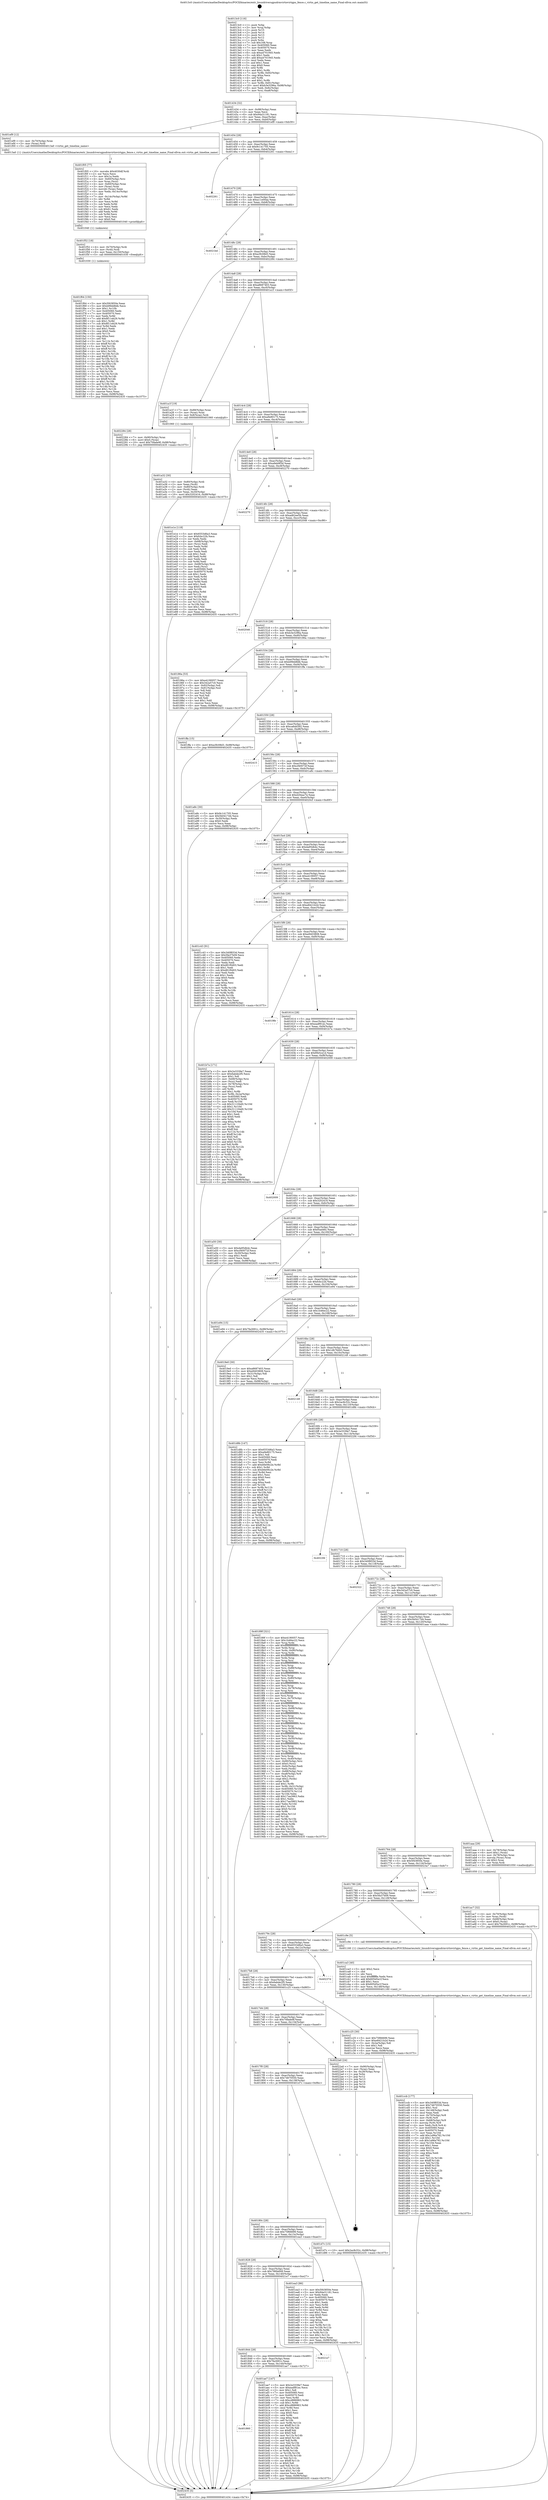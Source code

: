 digraph "0x4013c0" {
  label = "0x4013c0 (/mnt/c/Users/mathe/Desktop/tcc/POCII/binaries/extr_linuxdriversgpudrmvirtiovirtgpu_fence.c_virtio_get_timeline_name_Final-ollvm.out::main(0))"
  labelloc = "t"
  node[shape=record]

  Entry [label="",width=0.3,height=0.3,shape=circle,fillcolor=black,style=filled]
  "0x401434" [label="{
     0x401434 [32]\l
     | [instrs]\l
     &nbsp;&nbsp;0x401434 \<+6\>: mov -0x98(%rbp),%eax\l
     &nbsp;&nbsp;0x40143a \<+2\>: mov %eax,%ecx\l
     &nbsp;&nbsp;0x40143c \<+6\>: sub $0x94a31181,%ecx\l
     &nbsp;&nbsp;0x401442 \<+6\>: mov %eax,-0xac(%rbp)\l
     &nbsp;&nbsp;0x401448 \<+6\>: mov %ecx,-0xb0(%rbp)\l
     &nbsp;&nbsp;0x40144e \<+6\>: je 0000000000401ef9 \<main+0xb39\>\l
  }"]
  "0x401ef9" [label="{
     0x401ef9 [12]\l
     | [instrs]\l
     &nbsp;&nbsp;0x401ef9 \<+4\>: mov -0x70(%rbp),%rax\l
     &nbsp;&nbsp;0x401efd \<+3\>: mov (%rax),%rdi\l
     &nbsp;&nbsp;0x401f00 \<+5\>: call 00000000004013a0 \<virtio_get_timeline_name\>\l
     | [calls]\l
     &nbsp;&nbsp;0x4013a0 \{1\} (/mnt/c/Users/mathe/Desktop/tcc/POCII/binaries/extr_linuxdriversgpudrmvirtiovirtgpu_fence.c_virtio_get_timeline_name_Final-ollvm.out::virtio_get_timeline_name)\l
  }"]
  "0x401454" [label="{
     0x401454 [28]\l
     | [instrs]\l
     &nbsp;&nbsp;0x401454 \<+5\>: jmp 0000000000401459 \<main+0x99\>\l
     &nbsp;&nbsp;0x401459 \<+6\>: mov -0xac(%rbp),%eax\l
     &nbsp;&nbsp;0x40145f \<+5\>: sub $0x9c141705,%eax\l
     &nbsp;&nbsp;0x401464 \<+6\>: mov %eax,-0xb4(%rbp)\l
     &nbsp;&nbsp;0x40146a \<+6\>: je 0000000000402261 \<main+0xea1\>\l
  }"]
  Exit [label="",width=0.3,height=0.3,shape=circle,fillcolor=black,style=filled,peripheries=2]
  "0x402261" [label="{
     0x402261\l
  }", style=dashed]
  "0x401470" [label="{
     0x401470 [28]\l
     | [instrs]\l
     &nbsp;&nbsp;0x401470 \<+5\>: jmp 0000000000401475 \<main+0xb5\>\l
     &nbsp;&nbsp;0x401475 \<+6\>: mov -0xac(%rbp),%eax\l
     &nbsp;&nbsp;0x40147b \<+5\>: sub $0xa11e00aa,%eax\l
     &nbsp;&nbsp;0x401480 \<+6\>: mov %eax,-0xb8(%rbp)\l
     &nbsp;&nbsp;0x401486 \<+6\>: je 00000000004021bd \<main+0xdfd\>\l
  }"]
  "0x401f64" [label="{
     0x401f64 [150]\l
     | [instrs]\l
     &nbsp;&nbsp;0x401f64 \<+5\>: mov $0x5f43850e,%eax\l
     &nbsp;&nbsp;0x401f69 \<+5\>: mov $0xb99dd8db,%ecx\l
     &nbsp;&nbsp;0x401f6e \<+3\>: mov $0x1,%r10b\l
     &nbsp;&nbsp;0x401f71 \<+7\>: mov 0x405060,%edx\l
     &nbsp;&nbsp;0x401f78 \<+7\>: mov 0x405070,%esi\l
     &nbsp;&nbsp;0x401f7f \<+3\>: mov %edx,%r8d\l
     &nbsp;&nbsp;0x401f82 \<+7\>: add $0x8f11eb29,%r8d\l
     &nbsp;&nbsp;0x401f89 \<+4\>: sub $0x1,%r8d\l
     &nbsp;&nbsp;0x401f8d \<+7\>: sub $0x8f11eb29,%r8d\l
     &nbsp;&nbsp;0x401f94 \<+4\>: imul %r8d,%edx\l
     &nbsp;&nbsp;0x401f98 \<+3\>: and $0x1,%edx\l
     &nbsp;&nbsp;0x401f9b \<+3\>: cmp $0x0,%edx\l
     &nbsp;&nbsp;0x401f9e \<+4\>: sete %r11b\l
     &nbsp;&nbsp;0x401fa2 \<+3\>: cmp $0xa,%esi\l
     &nbsp;&nbsp;0x401fa5 \<+3\>: setl %bl\l
     &nbsp;&nbsp;0x401fa8 \<+3\>: mov %r11b,%r14b\l
     &nbsp;&nbsp;0x401fab \<+4\>: xor $0xff,%r14b\l
     &nbsp;&nbsp;0x401faf \<+3\>: mov %bl,%r15b\l
     &nbsp;&nbsp;0x401fb2 \<+4\>: xor $0xff,%r15b\l
     &nbsp;&nbsp;0x401fb6 \<+4\>: xor $0x1,%r10b\l
     &nbsp;&nbsp;0x401fba \<+3\>: mov %r14b,%r12b\l
     &nbsp;&nbsp;0x401fbd \<+4\>: and $0xff,%r12b\l
     &nbsp;&nbsp;0x401fc1 \<+3\>: and %r10b,%r11b\l
     &nbsp;&nbsp;0x401fc4 \<+3\>: mov %r15b,%r13b\l
     &nbsp;&nbsp;0x401fc7 \<+4\>: and $0xff,%r13b\l
     &nbsp;&nbsp;0x401fcb \<+3\>: and %r10b,%bl\l
     &nbsp;&nbsp;0x401fce \<+3\>: or %r11b,%r12b\l
     &nbsp;&nbsp;0x401fd1 \<+3\>: or %bl,%r13b\l
     &nbsp;&nbsp;0x401fd4 \<+3\>: xor %r13b,%r12b\l
     &nbsp;&nbsp;0x401fd7 \<+3\>: or %r15b,%r14b\l
     &nbsp;&nbsp;0x401fda \<+4\>: xor $0xff,%r14b\l
     &nbsp;&nbsp;0x401fde \<+4\>: or $0x1,%r10b\l
     &nbsp;&nbsp;0x401fe2 \<+3\>: and %r10b,%r14b\l
     &nbsp;&nbsp;0x401fe5 \<+3\>: or %r14b,%r12b\l
     &nbsp;&nbsp;0x401fe8 \<+4\>: test $0x1,%r12b\l
     &nbsp;&nbsp;0x401fec \<+3\>: cmovne %ecx,%eax\l
     &nbsp;&nbsp;0x401fef \<+6\>: mov %eax,-0x98(%rbp)\l
     &nbsp;&nbsp;0x401ff5 \<+5\>: jmp 0000000000402435 \<main+0x1075\>\l
  }"]
  "0x4021bd" [label="{
     0x4021bd\l
  }", style=dashed]
  "0x40148c" [label="{
     0x40148c [28]\l
     | [instrs]\l
     &nbsp;&nbsp;0x40148c \<+5\>: jmp 0000000000401491 \<main+0xd1\>\l
     &nbsp;&nbsp;0x401491 \<+6\>: mov -0xac(%rbp),%eax\l
     &nbsp;&nbsp;0x401497 \<+5\>: sub $0xa3fc08d3,%eax\l
     &nbsp;&nbsp;0x40149c \<+6\>: mov %eax,-0xbc(%rbp)\l
     &nbsp;&nbsp;0x4014a2 \<+6\>: je 0000000000402284 \<main+0xec4\>\l
  }"]
  "0x401f52" [label="{
     0x401f52 [18]\l
     | [instrs]\l
     &nbsp;&nbsp;0x401f52 \<+4\>: mov -0x70(%rbp),%rdi\l
     &nbsp;&nbsp;0x401f56 \<+3\>: mov (%rdi),%rdi\l
     &nbsp;&nbsp;0x401f59 \<+6\>: mov %eax,-0x150(%rbp)\l
     &nbsp;&nbsp;0x401f5f \<+5\>: call 0000000000401030 \<free@plt\>\l
     | [calls]\l
     &nbsp;&nbsp;0x401030 \{1\} (unknown)\l
  }"]
  "0x402284" [label="{
     0x402284 [28]\l
     | [instrs]\l
     &nbsp;&nbsp;0x402284 \<+7\>: mov -0x90(%rbp),%rax\l
     &nbsp;&nbsp;0x40228b \<+6\>: movl $0x0,(%rax)\l
     &nbsp;&nbsp;0x402291 \<+10\>: movl $0x70fade9f,-0x98(%rbp)\l
     &nbsp;&nbsp;0x40229b \<+5\>: jmp 0000000000402435 \<main+0x1075\>\l
  }"]
  "0x4014a8" [label="{
     0x4014a8 [28]\l
     | [instrs]\l
     &nbsp;&nbsp;0x4014a8 \<+5\>: jmp 00000000004014ad \<main+0xed\>\l
     &nbsp;&nbsp;0x4014ad \<+6\>: mov -0xac(%rbp),%eax\l
     &nbsp;&nbsp;0x4014b3 \<+5\>: sub $0xa8687403,%eax\l
     &nbsp;&nbsp;0x4014b8 \<+6\>: mov %eax,-0xc0(%rbp)\l
     &nbsp;&nbsp;0x4014be \<+6\>: je 0000000000401a1f \<main+0x65f\>\l
  }"]
  "0x401f05" [label="{
     0x401f05 [77]\l
     | [instrs]\l
     &nbsp;&nbsp;0x401f05 \<+10\>: movabs $0x4030df,%rdi\l
     &nbsp;&nbsp;0x401f0f \<+2\>: xor %ecx,%ecx\l
     &nbsp;&nbsp;0x401f11 \<+5\>: mov $0x1a,%edx\l
     &nbsp;&nbsp;0x401f16 \<+4\>: mov -0x60(%rbp),%rsi\l
     &nbsp;&nbsp;0x401f1a \<+3\>: mov %rax,(%rsi)\l
     &nbsp;&nbsp;0x401f1d \<+4\>: mov -0x60(%rbp),%rax\l
     &nbsp;&nbsp;0x401f21 \<+3\>: mov (%rax),%rax\l
     &nbsp;&nbsp;0x401f24 \<+3\>: movsbl (%rax),%eax\l
     &nbsp;&nbsp;0x401f27 \<+6\>: mov %edx,-0x14c(%rbp)\l
     &nbsp;&nbsp;0x401f2d \<+1\>: cltd\l
     &nbsp;&nbsp;0x401f2e \<+7\>: mov -0x14c(%rbp),%r8d\l
     &nbsp;&nbsp;0x401f35 \<+3\>: idiv %r8d\l
     &nbsp;&nbsp;0x401f38 \<+3\>: mov %ecx,%r9d\l
     &nbsp;&nbsp;0x401f3b \<+3\>: sub %edx,%r9d\l
     &nbsp;&nbsp;0x401f3e \<+2\>: mov %ecx,%edx\l
     &nbsp;&nbsp;0x401f40 \<+3\>: sub $0x61,%edx\l
     &nbsp;&nbsp;0x401f43 \<+3\>: add %edx,%r9d\l
     &nbsp;&nbsp;0x401f46 \<+3\>: sub %r9d,%ecx\l
     &nbsp;&nbsp;0x401f49 \<+2\>: mov %ecx,%esi\l
     &nbsp;&nbsp;0x401f4b \<+2\>: mov $0x0,%al\l
     &nbsp;&nbsp;0x401f4d \<+5\>: call 0000000000401040 \<printf@plt\>\l
     | [calls]\l
     &nbsp;&nbsp;0x401040 \{1\} (unknown)\l
  }"]
  "0x401a1f" [label="{
     0x401a1f [19]\l
     | [instrs]\l
     &nbsp;&nbsp;0x401a1f \<+7\>: mov -0x88(%rbp),%rax\l
     &nbsp;&nbsp;0x401a26 \<+3\>: mov (%rax),%rax\l
     &nbsp;&nbsp;0x401a29 \<+4\>: mov 0x8(%rax),%rdi\l
     &nbsp;&nbsp;0x401a2d \<+5\>: call 0000000000401060 \<atoi@plt\>\l
     | [calls]\l
     &nbsp;&nbsp;0x401060 \{1\} (unknown)\l
  }"]
  "0x4014c4" [label="{
     0x4014c4 [28]\l
     | [instrs]\l
     &nbsp;&nbsp;0x4014c4 \<+5\>: jmp 00000000004014c9 \<main+0x109\>\l
     &nbsp;&nbsp;0x4014c9 \<+6\>: mov -0xac(%rbp),%eax\l
     &nbsp;&nbsp;0x4014cf \<+5\>: sub $0xa9e80175,%eax\l
     &nbsp;&nbsp;0x4014d4 \<+6\>: mov %eax,-0xc4(%rbp)\l
     &nbsp;&nbsp;0x4014da \<+6\>: je 0000000000401e1e \<main+0xa5e\>\l
  }"]
  "0x401ccb" [label="{
     0x401ccb [177]\l
     | [instrs]\l
     &nbsp;&nbsp;0x401ccb \<+5\>: mov $0x340f653d,%ecx\l
     &nbsp;&nbsp;0x401cd0 \<+5\>: mov $0x74670550,%edx\l
     &nbsp;&nbsp;0x401cd5 \<+3\>: mov $0x1,%sil\l
     &nbsp;&nbsp;0x401cd8 \<+6\>: mov -0x148(%rbp),%edi\l
     &nbsp;&nbsp;0x401cde \<+3\>: imul %eax,%edi\l
     &nbsp;&nbsp;0x401ce1 \<+4\>: mov -0x70(%rbp),%r8\l
     &nbsp;&nbsp;0x401ce5 \<+3\>: mov (%r8),%r8\l
     &nbsp;&nbsp;0x401ce8 \<+4\>: mov -0x68(%rbp),%r9\l
     &nbsp;&nbsp;0x401cec \<+3\>: movslq (%r9),%r9\l
     &nbsp;&nbsp;0x401cef \<+4\>: mov %edi,(%r8,%r9,4)\l
     &nbsp;&nbsp;0x401cf3 \<+7\>: mov 0x405060,%eax\l
     &nbsp;&nbsp;0x401cfa \<+7\>: mov 0x405070,%edi\l
     &nbsp;&nbsp;0x401d01 \<+3\>: mov %eax,%r10d\l
     &nbsp;&nbsp;0x401d04 \<+7\>: add $0x1a96a782,%r10d\l
     &nbsp;&nbsp;0x401d0b \<+4\>: sub $0x1,%r10d\l
     &nbsp;&nbsp;0x401d0f \<+7\>: sub $0x1a96a782,%r10d\l
     &nbsp;&nbsp;0x401d16 \<+4\>: imul %r10d,%eax\l
     &nbsp;&nbsp;0x401d1a \<+3\>: and $0x1,%eax\l
     &nbsp;&nbsp;0x401d1d \<+3\>: cmp $0x0,%eax\l
     &nbsp;&nbsp;0x401d20 \<+4\>: sete %r11b\l
     &nbsp;&nbsp;0x401d24 \<+3\>: cmp $0xa,%edi\l
     &nbsp;&nbsp;0x401d27 \<+3\>: setl %bl\l
     &nbsp;&nbsp;0x401d2a \<+3\>: mov %r11b,%r14b\l
     &nbsp;&nbsp;0x401d2d \<+4\>: xor $0xff,%r14b\l
     &nbsp;&nbsp;0x401d31 \<+3\>: mov %bl,%r15b\l
     &nbsp;&nbsp;0x401d34 \<+4\>: xor $0xff,%r15b\l
     &nbsp;&nbsp;0x401d38 \<+4\>: xor $0x0,%sil\l
     &nbsp;&nbsp;0x401d3c \<+3\>: mov %r14b,%r12b\l
     &nbsp;&nbsp;0x401d3f \<+4\>: and $0x0,%r12b\l
     &nbsp;&nbsp;0x401d43 \<+3\>: and %sil,%r11b\l
     &nbsp;&nbsp;0x401d46 \<+3\>: mov %r15b,%r13b\l
     &nbsp;&nbsp;0x401d49 \<+4\>: and $0x0,%r13b\l
     &nbsp;&nbsp;0x401d4d \<+3\>: and %sil,%bl\l
     &nbsp;&nbsp;0x401d50 \<+3\>: or %r11b,%r12b\l
     &nbsp;&nbsp;0x401d53 \<+3\>: or %bl,%r13b\l
     &nbsp;&nbsp;0x401d56 \<+3\>: xor %r13b,%r12b\l
     &nbsp;&nbsp;0x401d59 \<+3\>: or %r15b,%r14b\l
     &nbsp;&nbsp;0x401d5c \<+4\>: xor $0xff,%r14b\l
     &nbsp;&nbsp;0x401d60 \<+4\>: or $0x0,%sil\l
     &nbsp;&nbsp;0x401d64 \<+3\>: and %sil,%r14b\l
     &nbsp;&nbsp;0x401d67 \<+3\>: or %r14b,%r12b\l
     &nbsp;&nbsp;0x401d6a \<+4\>: test $0x1,%r12b\l
     &nbsp;&nbsp;0x401d6e \<+3\>: cmovne %edx,%ecx\l
     &nbsp;&nbsp;0x401d71 \<+6\>: mov %ecx,-0x98(%rbp)\l
     &nbsp;&nbsp;0x401d77 \<+5\>: jmp 0000000000402435 \<main+0x1075\>\l
  }"]
  "0x401e1e" [label="{
     0x401e1e [118]\l
     | [instrs]\l
     &nbsp;&nbsp;0x401e1e \<+5\>: mov $0x6553d6a3,%eax\l
     &nbsp;&nbsp;0x401e23 \<+5\>: mov $0xfcbc22b,%ecx\l
     &nbsp;&nbsp;0x401e28 \<+2\>: xor %edx,%edx\l
     &nbsp;&nbsp;0x401e2a \<+4\>: mov -0x68(%rbp),%rsi\l
     &nbsp;&nbsp;0x401e2e \<+2\>: mov (%rsi),%edi\l
     &nbsp;&nbsp;0x401e30 \<+3\>: mov %edx,%r8d\l
     &nbsp;&nbsp;0x401e33 \<+3\>: sub %edi,%r8d\l
     &nbsp;&nbsp;0x401e36 \<+2\>: mov %edx,%edi\l
     &nbsp;&nbsp;0x401e38 \<+3\>: sub $0x1,%edi\l
     &nbsp;&nbsp;0x401e3b \<+3\>: add %edi,%r8d\l
     &nbsp;&nbsp;0x401e3e \<+2\>: mov %edx,%edi\l
     &nbsp;&nbsp;0x401e40 \<+3\>: sub %r8d,%edi\l
     &nbsp;&nbsp;0x401e43 \<+4\>: mov -0x68(%rbp),%rsi\l
     &nbsp;&nbsp;0x401e47 \<+2\>: mov %edi,(%rsi)\l
     &nbsp;&nbsp;0x401e49 \<+7\>: mov 0x405060,%edi\l
     &nbsp;&nbsp;0x401e50 \<+8\>: mov 0x405070,%r8d\l
     &nbsp;&nbsp;0x401e58 \<+3\>: sub $0x1,%edx\l
     &nbsp;&nbsp;0x401e5b \<+3\>: mov %edi,%r9d\l
     &nbsp;&nbsp;0x401e5e \<+3\>: add %edx,%r9d\l
     &nbsp;&nbsp;0x401e61 \<+4\>: imul %r9d,%edi\l
     &nbsp;&nbsp;0x401e65 \<+3\>: and $0x1,%edi\l
     &nbsp;&nbsp;0x401e68 \<+3\>: cmp $0x0,%edi\l
     &nbsp;&nbsp;0x401e6b \<+4\>: sete %r10b\l
     &nbsp;&nbsp;0x401e6f \<+4\>: cmp $0xa,%r8d\l
     &nbsp;&nbsp;0x401e73 \<+4\>: setl %r11b\l
     &nbsp;&nbsp;0x401e77 \<+3\>: mov %r10b,%bl\l
     &nbsp;&nbsp;0x401e7a \<+3\>: and %r11b,%bl\l
     &nbsp;&nbsp;0x401e7d \<+3\>: xor %r11b,%r10b\l
     &nbsp;&nbsp;0x401e80 \<+3\>: or %r10b,%bl\l
     &nbsp;&nbsp;0x401e83 \<+3\>: test $0x1,%bl\l
     &nbsp;&nbsp;0x401e86 \<+3\>: cmovne %ecx,%eax\l
     &nbsp;&nbsp;0x401e89 \<+6\>: mov %eax,-0x98(%rbp)\l
     &nbsp;&nbsp;0x401e8f \<+5\>: jmp 0000000000402435 \<main+0x1075\>\l
  }"]
  "0x4014e0" [label="{
     0x4014e0 [28]\l
     | [instrs]\l
     &nbsp;&nbsp;0x4014e0 \<+5\>: jmp 00000000004014e5 \<main+0x125\>\l
     &nbsp;&nbsp;0x4014e5 \<+6\>: mov -0xac(%rbp),%eax\l
     &nbsp;&nbsp;0x4014eb \<+5\>: sub $0xa9eb9f3d,%eax\l
     &nbsp;&nbsp;0x4014f0 \<+6\>: mov %eax,-0xc8(%rbp)\l
     &nbsp;&nbsp;0x4014f6 \<+6\>: je 0000000000402270 \<main+0xeb0\>\l
  }"]
  "0x401ca3" [label="{
     0x401ca3 [40]\l
     | [instrs]\l
     &nbsp;&nbsp;0x401ca3 \<+5\>: mov $0x2,%ecx\l
     &nbsp;&nbsp;0x401ca8 \<+1\>: cltd\l
     &nbsp;&nbsp;0x401ca9 \<+2\>: idiv %ecx\l
     &nbsp;&nbsp;0x401cab \<+6\>: imul $0xfffffffe,%edx,%ecx\l
     &nbsp;&nbsp;0x401cb1 \<+6\>: add $0x605d5a1f,%ecx\l
     &nbsp;&nbsp;0x401cb7 \<+3\>: add $0x1,%ecx\l
     &nbsp;&nbsp;0x401cba \<+6\>: sub $0x605d5a1f,%ecx\l
     &nbsp;&nbsp;0x401cc0 \<+6\>: mov %ecx,-0x148(%rbp)\l
     &nbsp;&nbsp;0x401cc6 \<+5\>: call 0000000000401160 \<next_i\>\l
     | [calls]\l
     &nbsp;&nbsp;0x401160 \{1\} (/mnt/c/Users/mathe/Desktop/tcc/POCII/binaries/extr_linuxdriversgpudrmvirtiovirtgpu_fence.c_virtio_get_timeline_name_Final-ollvm.out::next_i)\l
  }"]
  "0x402270" [label="{
     0x402270\l
  }", style=dashed]
  "0x4014fc" [label="{
     0x4014fc [28]\l
     | [instrs]\l
     &nbsp;&nbsp;0x4014fc \<+5\>: jmp 0000000000401501 \<main+0x141\>\l
     &nbsp;&nbsp;0x401501 \<+6\>: mov -0xac(%rbp),%eax\l
     &nbsp;&nbsp;0x401507 \<+5\>: sub $0xad62ee5b,%eax\l
     &nbsp;&nbsp;0x40150c \<+6\>: mov %eax,-0xcc(%rbp)\l
     &nbsp;&nbsp;0x401512 \<+6\>: je 0000000000402046 \<main+0xc86\>\l
  }"]
  "0x401860" [label="{
     0x401860\l
  }", style=dashed]
  "0x402046" [label="{
     0x402046\l
  }", style=dashed]
  "0x401518" [label="{
     0x401518 [28]\l
     | [instrs]\l
     &nbsp;&nbsp;0x401518 \<+5\>: jmp 000000000040151d \<main+0x15d\>\l
     &nbsp;&nbsp;0x40151d \<+6\>: mov -0xac(%rbp),%eax\l
     &nbsp;&nbsp;0x401523 \<+5\>: sub $0xb3e3296a,%eax\l
     &nbsp;&nbsp;0x401528 \<+6\>: mov %eax,-0xd0(%rbp)\l
     &nbsp;&nbsp;0x40152e \<+6\>: je 000000000040186a \<main+0x4aa\>\l
  }"]
  "0x401ae7" [label="{
     0x401ae7 [147]\l
     | [instrs]\l
     &nbsp;&nbsp;0x401ae7 \<+5\>: mov $0x2e3339e7,%eax\l
     &nbsp;&nbsp;0x401aec \<+5\>: mov $0xeadf91ec,%ecx\l
     &nbsp;&nbsp;0x401af1 \<+2\>: mov $0x1,%dl\l
     &nbsp;&nbsp;0x401af3 \<+7\>: mov 0x405060,%esi\l
     &nbsp;&nbsp;0x401afa \<+7\>: mov 0x405070,%edi\l
     &nbsp;&nbsp;0x401b01 \<+3\>: mov %esi,%r8d\l
     &nbsp;&nbsp;0x401b04 \<+7\>: sub $0xcd886963,%r8d\l
     &nbsp;&nbsp;0x401b0b \<+4\>: sub $0x1,%r8d\l
     &nbsp;&nbsp;0x401b0f \<+7\>: add $0xcd886963,%r8d\l
     &nbsp;&nbsp;0x401b16 \<+4\>: imul %r8d,%esi\l
     &nbsp;&nbsp;0x401b1a \<+3\>: and $0x1,%esi\l
     &nbsp;&nbsp;0x401b1d \<+3\>: cmp $0x0,%esi\l
     &nbsp;&nbsp;0x401b20 \<+4\>: sete %r9b\l
     &nbsp;&nbsp;0x401b24 \<+3\>: cmp $0xa,%edi\l
     &nbsp;&nbsp;0x401b27 \<+4\>: setl %r10b\l
     &nbsp;&nbsp;0x401b2b \<+3\>: mov %r9b,%r11b\l
     &nbsp;&nbsp;0x401b2e \<+4\>: xor $0xff,%r11b\l
     &nbsp;&nbsp;0x401b32 \<+3\>: mov %r10b,%bl\l
     &nbsp;&nbsp;0x401b35 \<+3\>: xor $0xff,%bl\l
     &nbsp;&nbsp;0x401b38 \<+3\>: xor $0x0,%dl\l
     &nbsp;&nbsp;0x401b3b \<+3\>: mov %r11b,%r14b\l
     &nbsp;&nbsp;0x401b3e \<+4\>: and $0x0,%r14b\l
     &nbsp;&nbsp;0x401b42 \<+3\>: and %dl,%r9b\l
     &nbsp;&nbsp;0x401b45 \<+3\>: mov %bl,%r15b\l
     &nbsp;&nbsp;0x401b48 \<+4\>: and $0x0,%r15b\l
     &nbsp;&nbsp;0x401b4c \<+3\>: and %dl,%r10b\l
     &nbsp;&nbsp;0x401b4f \<+3\>: or %r9b,%r14b\l
     &nbsp;&nbsp;0x401b52 \<+3\>: or %r10b,%r15b\l
     &nbsp;&nbsp;0x401b55 \<+3\>: xor %r15b,%r14b\l
     &nbsp;&nbsp;0x401b58 \<+3\>: or %bl,%r11b\l
     &nbsp;&nbsp;0x401b5b \<+4\>: xor $0xff,%r11b\l
     &nbsp;&nbsp;0x401b5f \<+3\>: or $0x0,%dl\l
     &nbsp;&nbsp;0x401b62 \<+3\>: and %dl,%r11b\l
     &nbsp;&nbsp;0x401b65 \<+3\>: or %r11b,%r14b\l
     &nbsp;&nbsp;0x401b68 \<+4\>: test $0x1,%r14b\l
     &nbsp;&nbsp;0x401b6c \<+3\>: cmovne %ecx,%eax\l
     &nbsp;&nbsp;0x401b6f \<+6\>: mov %eax,-0x98(%rbp)\l
     &nbsp;&nbsp;0x401b75 \<+5\>: jmp 0000000000402435 \<main+0x1075\>\l
  }"]
  "0x40186a" [label="{
     0x40186a [53]\l
     | [instrs]\l
     &nbsp;&nbsp;0x40186a \<+5\>: mov $0xe4190057,%eax\l
     &nbsp;&nbsp;0x40186f \<+5\>: mov $0x342a57c0,%ecx\l
     &nbsp;&nbsp;0x401874 \<+6\>: mov -0x92(%rbp),%dl\l
     &nbsp;&nbsp;0x40187a \<+7\>: mov -0x91(%rbp),%sil\l
     &nbsp;&nbsp;0x401881 \<+3\>: mov %dl,%dil\l
     &nbsp;&nbsp;0x401884 \<+3\>: and %sil,%dil\l
     &nbsp;&nbsp;0x401887 \<+3\>: xor %sil,%dl\l
     &nbsp;&nbsp;0x40188a \<+3\>: or %dl,%dil\l
     &nbsp;&nbsp;0x40188d \<+4\>: test $0x1,%dil\l
     &nbsp;&nbsp;0x401891 \<+3\>: cmovne %ecx,%eax\l
     &nbsp;&nbsp;0x401894 \<+6\>: mov %eax,-0x98(%rbp)\l
     &nbsp;&nbsp;0x40189a \<+5\>: jmp 0000000000402435 \<main+0x1075\>\l
  }"]
  "0x401534" [label="{
     0x401534 [28]\l
     | [instrs]\l
     &nbsp;&nbsp;0x401534 \<+5\>: jmp 0000000000401539 \<main+0x179\>\l
     &nbsp;&nbsp;0x401539 \<+6\>: mov -0xac(%rbp),%eax\l
     &nbsp;&nbsp;0x40153f \<+5\>: sub $0xb99dd8db,%eax\l
     &nbsp;&nbsp;0x401544 \<+6\>: mov %eax,-0xd4(%rbp)\l
     &nbsp;&nbsp;0x40154a \<+6\>: je 0000000000401ffa \<main+0xc3a\>\l
  }"]
  "0x402435" [label="{
     0x402435 [5]\l
     | [instrs]\l
     &nbsp;&nbsp;0x402435 \<+5\>: jmp 0000000000401434 \<main+0x74\>\l
  }"]
  "0x4013c0" [label="{
     0x4013c0 [116]\l
     | [instrs]\l
     &nbsp;&nbsp;0x4013c0 \<+1\>: push %rbp\l
     &nbsp;&nbsp;0x4013c1 \<+3\>: mov %rsp,%rbp\l
     &nbsp;&nbsp;0x4013c4 \<+2\>: push %r15\l
     &nbsp;&nbsp;0x4013c6 \<+2\>: push %r14\l
     &nbsp;&nbsp;0x4013c8 \<+2\>: push %r13\l
     &nbsp;&nbsp;0x4013ca \<+2\>: push %r12\l
     &nbsp;&nbsp;0x4013cc \<+1\>: push %rbx\l
     &nbsp;&nbsp;0x4013cd \<+7\>: sub $0x168,%rsp\l
     &nbsp;&nbsp;0x4013d4 \<+7\>: mov 0x405060,%eax\l
     &nbsp;&nbsp;0x4013db \<+7\>: mov 0x405070,%ecx\l
     &nbsp;&nbsp;0x4013e2 \<+2\>: mov %eax,%edx\l
     &nbsp;&nbsp;0x4013e4 \<+6\>: sub $0xa4701945,%edx\l
     &nbsp;&nbsp;0x4013ea \<+3\>: sub $0x1,%edx\l
     &nbsp;&nbsp;0x4013ed \<+6\>: add $0xa4701945,%edx\l
     &nbsp;&nbsp;0x4013f3 \<+3\>: imul %edx,%eax\l
     &nbsp;&nbsp;0x4013f6 \<+3\>: and $0x1,%eax\l
     &nbsp;&nbsp;0x4013f9 \<+3\>: cmp $0x0,%eax\l
     &nbsp;&nbsp;0x4013fc \<+4\>: sete %r8b\l
     &nbsp;&nbsp;0x401400 \<+4\>: and $0x1,%r8b\l
     &nbsp;&nbsp;0x401404 \<+7\>: mov %r8b,-0x92(%rbp)\l
     &nbsp;&nbsp;0x40140b \<+3\>: cmp $0xa,%ecx\l
     &nbsp;&nbsp;0x40140e \<+4\>: setl %r8b\l
     &nbsp;&nbsp;0x401412 \<+4\>: and $0x1,%r8b\l
     &nbsp;&nbsp;0x401416 \<+7\>: mov %r8b,-0x91(%rbp)\l
     &nbsp;&nbsp;0x40141d \<+10\>: movl $0xb3e3296a,-0x98(%rbp)\l
     &nbsp;&nbsp;0x401427 \<+6\>: mov %edi,-0x9c(%rbp)\l
     &nbsp;&nbsp;0x40142d \<+7\>: mov %rsi,-0xa8(%rbp)\l
  }"]
  "0x401844" [label="{
     0x401844 [28]\l
     | [instrs]\l
     &nbsp;&nbsp;0x401844 \<+5\>: jmp 0000000000401849 \<main+0x489\>\l
     &nbsp;&nbsp;0x401849 \<+6\>: mov -0xac(%rbp),%eax\l
     &nbsp;&nbsp;0x40184f \<+5\>: sub $0x7fa2691c,%eax\l
     &nbsp;&nbsp;0x401854 \<+6\>: mov %eax,-0x144(%rbp)\l
     &nbsp;&nbsp;0x40185a \<+6\>: je 0000000000401ae7 \<main+0x727\>\l
  }"]
  "0x401ffa" [label="{
     0x401ffa [15]\l
     | [instrs]\l
     &nbsp;&nbsp;0x401ffa \<+10\>: movl $0xa3fc08d3,-0x98(%rbp)\l
     &nbsp;&nbsp;0x402004 \<+5\>: jmp 0000000000402435 \<main+0x1075\>\l
  }"]
  "0x401550" [label="{
     0x401550 [28]\l
     | [instrs]\l
     &nbsp;&nbsp;0x401550 \<+5\>: jmp 0000000000401555 \<main+0x195\>\l
     &nbsp;&nbsp;0x401555 \<+6\>: mov -0xac(%rbp),%eax\l
     &nbsp;&nbsp;0x40155b \<+5\>: sub $0xca6dd392,%eax\l
     &nbsp;&nbsp;0x401560 \<+6\>: mov %eax,-0xd8(%rbp)\l
     &nbsp;&nbsp;0x401566 \<+6\>: je 0000000000402415 \<main+0x1055\>\l
  }"]
  "0x4021e7" [label="{
     0x4021e7\l
  }", style=dashed]
  "0x402415" [label="{
     0x402415\l
  }", style=dashed]
  "0x40156c" [label="{
     0x40156c [28]\l
     | [instrs]\l
     &nbsp;&nbsp;0x40156c \<+5\>: jmp 0000000000401571 \<main+0x1b1\>\l
     &nbsp;&nbsp;0x401571 \<+6\>: mov -0xac(%rbp),%eax\l
     &nbsp;&nbsp;0x401577 \<+5\>: sub $0xcf40072f,%eax\l
     &nbsp;&nbsp;0x40157c \<+6\>: mov %eax,-0xdc(%rbp)\l
     &nbsp;&nbsp;0x401582 \<+6\>: je 0000000000401a8c \<main+0x6cc\>\l
  }"]
  "0x401828" [label="{
     0x401828 [28]\l
     | [instrs]\l
     &nbsp;&nbsp;0x401828 \<+5\>: jmp 000000000040182d \<main+0x46d\>\l
     &nbsp;&nbsp;0x40182d \<+6\>: mov -0xac(%rbp),%eax\l
     &nbsp;&nbsp;0x401833 \<+5\>: sub $0x786fa849,%eax\l
     &nbsp;&nbsp;0x401838 \<+6\>: mov %eax,-0x140(%rbp)\l
     &nbsp;&nbsp;0x40183e \<+6\>: je 00000000004021e7 \<main+0xe27\>\l
  }"]
  "0x401a8c" [label="{
     0x401a8c [30]\l
     | [instrs]\l
     &nbsp;&nbsp;0x401a8c \<+5\>: mov $0x9c141705,%eax\l
     &nbsp;&nbsp;0x401a91 \<+5\>: mov $0x5b0417d4,%ecx\l
     &nbsp;&nbsp;0x401a96 \<+3\>: mov -0x30(%rbp),%edx\l
     &nbsp;&nbsp;0x401a99 \<+3\>: cmp $0x0,%edx\l
     &nbsp;&nbsp;0x401a9c \<+3\>: cmove %ecx,%eax\l
     &nbsp;&nbsp;0x401a9f \<+6\>: mov %eax,-0x98(%rbp)\l
     &nbsp;&nbsp;0x401aa5 \<+5\>: jmp 0000000000402435 \<main+0x1075\>\l
  }"]
  "0x401588" [label="{
     0x401588 [28]\l
     | [instrs]\l
     &nbsp;&nbsp;0x401588 \<+5\>: jmp 000000000040158d \<main+0x1cd\>\l
     &nbsp;&nbsp;0x40158d \<+6\>: mov -0xac(%rbp),%eax\l
     &nbsp;&nbsp;0x401593 \<+5\>: sub $0xd20eac7e,%eax\l
     &nbsp;&nbsp;0x401598 \<+6\>: mov %eax,-0xe0(%rbp)\l
     &nbsp;&nbsp;0x40159e \<+6\>: je 00000000004020cf \<main+0xd0f\>\l
  }"]
  "0x401ea3" [label="{
     0x401ea3 [86]\l
     | [instrs]\l
     &nbsp;&nbsp;0x401ea3 \<+5\>: mov $0x5f43850e,%eax\l
     &nbsp;&nbsp;0x401ea8 \<+5\>: mov $0x94a31181,%ecx\l
     &nbsp;&nbsp;0x401ead \<+2\>: xor %edx,%edx\l
     &nbsp;&nbsp;0x401eaf \<+7\>: mov 0x405060,%esi\l
     &nbsp;&nbsp;0x401eb6 \<+7\>: mov 0x405070,%edi\l
     &nbsp;&nbsp;0x401ebd \<+3\>: sub $0x1,%edx\l
     &nbsp;&nbsp;0x401ec0 \<+3\>: mov %esi,%r8d\l
     &nbsp;&nbsp;0x401ec3 \<+3\>: add %edx,%r8d\l
     &nbsp;&nbsp;0x401ec6 \<+4\>: imul %r8d,%esi\l
     &nbsp;&nbsp;0x401eca \<+3\>: and $0x1,%esi\l
     &nbsp;&nbsp;0x401ecd \<+3\>: cmp $0x0,%esi\l
     &nbsp;&nbsp;0x401ed0 \<+4\>: sete %r9b\l
     &nbsp;&nbsp;0x401ed4 \<+3\>: cmp $0xa,%edi\l
     &nbsp;&nbsp;0x401ed7 \<+4\>: setl %r10b\l
     &nbsp;&nbsp;0x401edb \<+3\>: mov %r9b,%r11b\l
     &nbsp;&nbsp;0x401ede \<+3\>: and %r10b,%r11b\l
     &nbsp;&nbsp;0x401ee1 \<+3\>: xor %r10b,%r9b\l
     &nbsp;&nbsp;0x401ee4 \<+3\>: or %r9b,%r11b\l
     &nbsp;&nbsp;0x401ee7 \<+4\>: test $0x1,%r11b\l
     &nbsp;&nbsp;0x401eeb \<+3\>: cmovne %ecx,%eax\l
     &nbsp;&nbsp;0x401eee \<+6\>: mov %eax,-0x98(%rbp)\l
     &nbsp;&nbsp;0x401ef4 \<+5\>: jmp 0000000000402435 \<main+0x1075\>\l
  }"]
  "0x4020cf" [label="{
     0x4020cf\l
  }", style=dashed]
  "0x4015a4" [label="{
     0x4015a4 [28]\l
     | [instrs]\l
     &nbsp;&nbsp;0x4015a4 \<+5\>: jmp 00000000004015a9 \<main+0x1e9\>\l
     &nbsp;&nbsp;0x4015a9 \<+6\>: mov -0xac(%rbp),%eax\l
     &nbsp;&nbsp;0x4015af \<+5\>: sub $0xda95db4c,%eax\l
     &nbsp;&nbsp;0x4015b4 \<+6\>: mov %eax,-0xe4(%rbp)\l
     &nbsp;&nbsp;0x4015ba \<+6\>: je 0000000000401a6e \<main+0x6ae\>\l
  }"]
  "0x40180c" [label="{
     0x40180c [28]\l
     | [instrs]\l
     &nbsp;&nbsp;0x40180c \<+5\>: jmp 0000000000401811 \<main+0x451\>\l
     &nbsp;&nbsp;0x401811 \<+6\>: mov -0xac(%rbp),%eax\l
     &nbsp;&nbsp;0x401817 \<+5\>: sub $0x75f66699,%eax\l
     &nbsp;&nbsp;0x40181c \<+6\>: mov %eax,-0x13c(%rbp)\l
     &nbsp;&nbsp;0x401822 \<+6\>: je 0000000000401ea3 \<main+0xae3\>\l
  }"]
  "0x401a6e" [label="{
     0x401a6e\l
  }", style=dashed]
  "0x4015c0" [label="{
     0x4015c0 [28]\l
     | [instrs]\l
     &nbsp;&nbsp;0x4015c0 \<+5\>: jmp 00000000004015c5 \<main+0x205\>\l
     &nbsp;&nbsp;0x4015c5 \<+6\>: mov -0xac(%rbp),%eax\l
     &nbsp;&nbsp;0x4015cb \<+5\>: sub $0xe4190057,%eax\l
     &nbsp;&nbsp;0x4015d0 \<+6\>: mov %eax,-0xe8(%rbp)\l
     &nbsp;&nbsp;0x4015d6 \<+6\>: je 00000000004022b8 \<main+0xef8\>\l
  }"]
  "0x401d7c" [label="{
     0x401d7c [15]\l
     | [instrs]\l
     &nbsp;&nbsp;0x401d7c \<+10\>: movl $0x2ac8c52c,-0x98(%rbp)\l
     &nbsp;&nbsp;0x401d86 \<+5\>: jmp 0000000000402435 \<main+0x1075\>\l
  }"]
  "0x4022b8" [label="{
     0x4022b8\l
  }", style=dashed]
  "0x4015dc" [label="{
     0x4015dc [28]\l
     | [instrs]\l
     &nbsp;&nbsp;0x4015dc \<+5\>: jmp 00000000004015e1 \<main+0x221\>\l
     &nbsp;&nbsp;0x4015e1 \<+6\>: mov -0xac(%rbp),%eax\l
     &nbsp;&nbsp;0x4015e7 \<+5\>: sub $0xe8421b2d,%eax\l
     &nbsp;&nbsp;0x4015ec \<+6\>: mov %eax,-0xec(%rbp)\l
     &nbsp;&nbsp;0x4015f2 \<+6\>: je 0000000000401c43 \<main+0x883\>\l
  }"]
  "0x4017f0" [label="{
     0x4017f0 [28]\l
     | [instrs]\l
     &nbsp;&nbsp;0x4017f0 \<+5\>: jmp 00000000004017f5 \<main+0x435\>\l
     &nbsp;&nbsp;0x4017f5 \<+6\>: mov -0xac(%rbp),%eax\l
     &nbsp;&nbsp;0x4017fb \<+5\>: sub $0x74670550,%eax\l
     &nbsp;&nbsp;0x401800 \<+6\>: mov %eax,-0x138(%rbp)\l
     &nbsp;&nbsp;0x401806 \<+6\>: je 0000000000401d7c \<main+0x9bc\>\l
  }"]
  "0x401c43" [label="{
     0x401c43 [91]\l
     | [instrs]\l
     &nbsp;&nbsp;0x401c43 \<+5\>: mov $0x340f653d,%eax\l
     &nbsp;&nbsp;0x401c48 \<+5\>: mov $0x5fa37b09,%ecx\l
     &nbsp;&nbsp;0x401c4d \<+7\>: mov 0x405060,%edx\l
     &nbsp;&nbsp;0x401c54 \<+7\>: mov 0x405070,%esi\l
     &nbsp;&nbsp;0x401c5b \<+2\>: mov %edx,%edi\l
     &nbsp;&nbsp;0x401c5d \<+6\>: add $0xd81f0d03,%edi\l
     &nbsp;&nbsp;0x401c63 \<+3\>: sub $0x1,%edi\l
     &nbsp;&nbsp;0x401c66 \<+6\>: sub $0xd81f0d03,%edi\l
     &nbsp;&nbsp;0x401c6c \<+3\>: imul %edi,%edx\l
     &nbsp;&nbsp;0x401c6f \<+3\>: and $0x1,%edx\l
     &nbsp;&nbsp;0x401c72 \<+3\>: cmp $0x0,%edx\l
     &nbsp;&nbsp;0x401c75 \<+4\>: sete %r8b\l
     &nbsp;&nbsp;0x401c79 \<+3\>: cmp $0xa,%esi\l
     &nbsp;&nbsp;0x401c7c \<+4\>: setl %r9b\l
     &nbsp;&nbsp;0x401c80 \<+3\>: mov %r8b,%r10b\l
     &nbsp;&nbsp;0x401c83 \<+3\>: and %r9b,%r10b\l
     &nbsp;&nbsp;0x401c86 \<+3\>: xor %r9b,%r8b\l
     &nbsp;&nbsp;0x401c89 \<+3\>: or %r8b,%r10b\l
     &nbsp;&nbsp;0x401c8c \<+4\>: test $0x1,%r10b\l
     &nbsp;&nbsp;0x401c90 \<+3\>: cmovne %ecx,%eax\l
     &nbsp;&nbsp;0x401c93 \<+6\>: mov %eax,-0x98(%rbp)\l
     &nbsp;&nbsp;0x401c99 \<+5\>: jmp 0000000000402435 \<main+0x1075\>\l
  }"]
  "0x4015f8" [label="{
     0x4015f8 [28]\l
     | [instrs]\l
     &nbsp;&nbsp;0x4015f8 \<+5\>: jmp 00000000004015fd \<main+0x23d\>\l
     &nbsp;&nbsp;0x4015fd \<+6\>: mov -0xac(%rbp),%eax\l
     &nbsp;&nbsp;0x401603 \<+5\>: sub $0xe9403808,%eax\l
     &nbsp;&nbsp;0x401608 \<+6\>: mov %eax,-0xf0(%rbp)\l
     &nbsp;&nbsp;0x40160e \<+6\>: je 00000000004019fe \<main+0x63e\>\l
  }"]
  "0x4022a0" [label="{
     0x4022a0 [24]\l
     | [instrs]\l
     &nbsp;&nbsp;0x4022a0 \<+7\>: mov -0x90(%rbp),%rax\l
     &nbsp;&nbsp;0x4022a7 \<+2\>: mov (%rax),%eax\l
     &nbsp;&nbsp;0x4022a9 \<+4\>: lea -0x28(%rbp),%rsp\l
     &nbsp;&nbsp;0x4022ad \<+1\>: pop %rbx\l
     &nbsp;&nbsp;0x4022ae \<+2\>: pop %r12\l
     &nbsp;&nbsp;0x4022b0 \<+2\>: pop %r13\l
     &nbsp;&nbsp;0x4022b2 \<+2\>: pop %r14\l
     &nbsp;&nbsp;0x4022b4 \<+2\>: pop %r15\l
     &nbsp;&nbsp;0x4022b6 \<+1\>: pop %rbp\l
     &nbsp;&nbsp;0x4022b7 \<+1\>: ret\l
  }"]
  "0x4019fe" [label="{
     0x4019fe\l
  }", style=dashed]
  "0x401614" [label="{
     0x401614 [28]\l
     | [instrs]\l
     &nbsp;&nbsp;0x401614 \<+5\>: jmp 0000000000401619 \<main+0x259\>\l
     &nbsp;&nbsp;0x401619 \<+6\>: mov -0xac(%rbp),%eax\l
     &nbsp;&nbsp;0x40161f \<+5\>: sub $0xeadf91ec,%eax\l
     &nbsp;&nbsp;0x401624 \<+6\>: mov %eax,-0xf4(%rbp)\l
     &nbsp;&nbsp;0x40162a \<+6\>: je 0000000000401b7a \<main+0x7ba\>\l
  }"]
  "0x4017d4" [label="{
     0x4017d4 [28]\l
     | [instrs]\l
     &nbsp;&nbsp;0x4017d4 \<+5\>: jmp 00000000004017d9 \<main+0x419\>\l
     &nbsp;&nbsp;0x4017d9 \<+6\>: mov -0xac(%rbp),%eax\l
     &nbsp;&nbsp;0x4017df \<+5\>: sub $0x70fade9f,%eax\l
     &nbsp;&nbsp;0x4017e4 \<+6\>: mov %eax,-0x134(%rbp)\l
     &nbsp;&nbsp;0x4017ea \<+6\>: je 00000000004022a0 \<main+0xee0\>\l
  }"]
  "0x401b7a" [label="{
     0x401b7a [171]\l
     | [instrs]\l
     &nbsp;&nbsp;0x401b7a \<+5\>: mov $0x2e3339e7,%eax\l
     &nbsp;&nbsp;0x401b7f \<+5\>: mov $0x6abde2f5,%ecx\l
     &nbsp;&nbsp;0x401b84 \<+2\>: mov $0x1,%dl\l
     &nbsp;&nbsp;0x401b86 \<+4\>: mov -0x68(%rbp),%rsi\l
     &nbsp;&nbsp;0x401b8a \<+2\>: mov (%rsi),%edi\l
     &nbsp;&nbsp;0x401b8c \<+4\>: mov -0x78(%rbp),%rsi\l
     &nbsp;&nbsp;0x401b90 \<+2\>: cmp (%rsi),%edi\l
     &nbsp;&nbsp;0x401b92 \<+4\>: setl %r8b\l
     &nbsp;&nbsp;0x401b96 \<+4\>: and $0x1,%r8b\l
     &nbsp;&nbsp;0x401b9a \<+4\>: mov %r8b,-0x2a(%rbp)\l
     &nbsp;&nbsp;0x401b9e \<+7\>: mov 0x405060,%edi\l
     &nbsp;&nbsp;0x401ba5 \<+8\>: mov 0x405070,%r9d\l
     &nbsp;&nbsp;0x401bad \<+3\>: mov %edi,%r10d\l
     &nbsp;&nbsp;0x401bb0 \<+7\>: sub $0x311104d0,%r10d\l
     &nbsp;&nbsp;0x401bb7 \<+4\>: sub $0x1,%r10d\l
     &nbsp;&nbsp;0x401bbb \<+7\>: add $0x311104d0,%r10d\l
     &nbsp;&nbsp;0x401bc2 \<+4\>: imul %r10d,%edi\l
     &nbsp;&nbsp;0x401bc6 \<+3\>: and $0x1,%edi\l
     &nbsp;&nbsp;0x401bc9 \<+3\>: cmp $0x0,%edi\l
     &nbsp;&nbsp;0x401bcc \<+4\>: sete %r8b\l
     &nbsp;&nbsp;0x401bd0 \<+4\>: cmp $0xa,%r9d\l
     &nbsp;&nbsp;0x401bd4 \<+4\>: setl %r11b\l
     &nbsp;&nbsp;0x401bd8 \<+3\>: mov %r8b,%bl\l
     &nbsp;&nbsp;0x401bdb \<+3\>: xor $0xff,%bl\l
     &nbsp;&nbsp;0x401bde \<+3\>: mov %r11b,%r14b\l
     &nbsp;&nbsp;0x401be1 \<+4\>: xor $0xff,%r14b\l
     &nbsp;&nbsp;0x401be5 \<+3\>: xor $0x0,%dl\l
     &nbsp;&nbsp;0x401be8 \<+3\>: mov %bl,%r15b\l
     &nbsp;&nbsp;0x401beb \<+4\>: and $0x0,%r15b\l
     &nbsp;&nbsp;0x401bef \<+3\>: and %dl,%r8b\l
     &nbsp;&nbsp;0x401bf2 \<+3\>: mov %r14b,%r12b\l
     &nbsp;&nbsp;0x401bf5 \<+4\>: and $0x0,%r12b\l
     &nbsp;&nbsp;0x401bf9 \<+3\>: and %dl,%r11b\l
     &nbsp;&nbsp;0x401bfc \<+3\>: or %r8b,%r15b\l
     &nbsp;&nbsp;0x401bff \<+3\>: or %r11b,%r12b\l
     &nbsp;&nbsp;0x401c02 \<+3\>: xor %r12b,%r15b\l
     &nbsp;&nbsp;0x401c05 \<+3\>: or %r14b,%bl\l
     &nbsp;&nbsp;0x401c08 \<+3\>: xor $0xff,%bl\l
     &nbsp;&nbsp;0x401c0b \<+3\>: or $0x0,%dl\l
     &nbsp;&nbsp;0x401c0e \<+2\>: and %dl,%bl\l
     &nbsp;&nbsp;0x401c10 \<+3\>: or %bl,%r15b\l
     &nbsp;&nbsp;0x401c13 \<+4\>: test $0x1,%r15b\l
     &nbsp;&nbsp;0x401c17 \<+3\>: cmovne %ecx,%eax\l
     &nbsp;&nbsp;0x401c1a \<+6\>: mov %eax,-0x98(%rbp)\l
     &nbsp;&nbsp;0x401c20 \<+5\>: jmp 0000000000402435 \<main+0x1075\>\l
  }"]
  "0x401630" [label="{
     0x401630 [28]\l
     | [instrs]\l
     &nbsp;&nbsp;0x401630 \<+5\>: jmp 0000000000401635 \<main+0x275\>\l
     &nbsp;&nbsp;0x401635 \<+6\>: mov -0xac(%rbp),%eax\l
     &nbsp;&nbsp;0x40163b \<+5\>: sub $0xf0b5ce1d,%eax\l
     &nbsp;&nbsp;0x401640 \<+6\>: mov %eax,-0xf8(%rbp)\l
     &nbsp;&nbsp;0x401646 \<+6\>: je 0000000000402009 \<main+0xc49\>\l
  }"]
  "0x401c25" [label="{
     0x401c25 [30]\l
     | [instrs]\l
     &nbsp;&nbsp;0x401c25 \<+5\>: mov $0x75f66699,%eax\l
     &nbsp;&nbsp;0x401c2a \<+5\>: mov $0xe8421b2d,%ecx\l
     &nbsp;&nbsp;0x401c2f \<+3\>: mov -0x2a(%rbp),%dl\l
     &nbsp;&nbsp;0x401c32 \<+3\>: test $0x1,%dl\l
     &nbsp;&nbsp;0x401c35 \<+3\>: cmovne %ecx,%eax\l
     &nbsp;&nbsp;0x401c38 \<+6\>: mov %eax,-0x98(%rbp)\l
     &nbsp;&nbsp;0x401c3e \<+5\>: jmp 0000000000402435 \<main+0x1075\>\l
  }"]
  "0x402009" [label="{
     0x402009\l
  }", style=dashed]
  "0x40164c" [label="{
     0x40164c [28]\l
     | [instrs]\l
     &nbsp;&nbsp;0x40164c \<+5\>: jmp 0000000000401651 \<main+0x291\>\l
     &nbsp;&nbsp;0x401651 \<+6\>: mov -0xac(%rbp),%eax\l
     &nbsp;&nbsp;0x401657 \<+5\>: sub $0x3202416,%eax\l
     &nbsp;&nbsp;0x40165c \<+6\>: mov %eax,-0xfc(%rbp)\l
     &nbsp;&nbsp;0x401662 \<+6\>: je 0000000000401a50 \<main+0x690\>\l
  }"]
  "0x4017b8" [label="{
     0x4017b8 [28]\l
     | [instrs]\l
     &nbsp;&nbsp;0x4017b8 \<+5\>: jmp 00000000004017bd \<main+0x3fd\>\l
     &nbsp;&nbsp;0x4017bd \<+6\>: mov -0xac(%rbp),%eax\l
     &nbsp;&nbsp;0x4017c3 \<+5\>: sub $0x6abde2f5,%eax\l
     &nbsp;&nbsp;0x4017c8 \<+6\>: mov %eax,-0x130(%rbp)\l
     &nbsp;&nbsp;0x4017ce \<+6\>: je 0000000000401c25 \<main+0x865\>\l
  }"]
  "0x401a50" [label="{
     0x401a50 [30]\l
     | [instrs]\l
     &nbsp;&nbsp;0x401a50 \<+5\>: mov $0xda95db4c,%eax\l
     &nbsp;&nbsp;0x401a55 \<+5\>: mov $0xcf40072f,%ecx\l
     &nbsp;&nbsp;0x401a5a \<+3\>: mov -0x30(%rbp),%edx\l
     &nbsp;&nbsp;0x401a5d \<+3\>: cmp $0x1,%edx\l
     &nbsp;&nbsp;0x401a60 \<+3\>: cmovl %ecx,%eax\l
     &nbsp;&nbsp;0x401a63 \<+6\>: mov %eax,-0x98(%rbp)\l
     &nbsp;&nbsp;0x401a69 \<+5\>: jmp 0000000000402435 \<main+0x1075\>\l
  }"]
  "0x401668" [label="{
     0x401668 [28]\l
     | [instrs]\l
     &nbsp;&nbsp;0x401668 \<+5\>: jmp 000000000040166d \<main+0x2ad\>\l
     &nbsp;&nbsp;0x40166d \<+6\>: mov -0xac(%rbp),%eax\l
     &nbsp;&nbsp;0x401673 \<+5\>: sub $0xf5ad46c,%eax\l
     &nbsp;&nbsp;0x401678 \<+6\>: mov %eax,-0x100(%rbp)\l
     &nbsp;&nbsp;0x40167e \<+6\>: je 0000000000402167 \<main+0xda7\>\l
  }"]
  "0x40237d" [label="{
     0x40237d\l
  }", style=dashed]
  "0x402167" [label="{
     0x402167\l
  }", style=dashed]
  "0x401684" [label="{
     0x401684 [28]\l
     | [instrs]\l
     &nbsp;&nbsp;0x401684 \<+5\>: jmp 0000000000401689 \<main+0x2c9\>\l
     &nbsp;&nbsp;0x401689 \<+6\>: mov -0xac(%rbp),%eax\l
     &nbsp;&nbsp;0x40168f \<+5\>: sub $0xfcbc22b,%eax\l
     &nbsp;&nbsp;0x401694 \<+6\>: mov %eax,-0x104(%rbp)\l
     &nbsp;&nbsp;0x40169a \<+6\>: je 0000000000401e94 \<main+0xad4\>\l
  }"]
  "0x40179c" [label="{
     0x40179c [28]\l
     | [instrs]\l
     &nbsp;&nbsp;0x40179c \<+5\>: jmp 00000000004017a1 \<main+0x3e1\>\l
     &nbsp;&nbsp;0x4017a1 \<+6\>: mov -0xac(%rbp),%eax\l
     &nbsp;&nbsp;0x4017a7 \<+5\>: sub $0x6553d6a3,%eax\l
     &nbsp;&nbsp;0x4017ac \<+6\>: mov %eax,-0x12c(%rbp)\l
     &nbsp;&nbsp;0x4017b2 \<+6\>: je 000000000040237d \<main+0xfbd\>\l
  }"]
  "0x401e94" [label="{
     0x401e94 [15]\l
     | [instrs]\l
     &nbsp;&nbsp;0x401e94 \<+10\>: movl $0x7fa2691c,-0x98(%rbp)\l
     &nbsp;&nbsp;0x401e9e \<+5\>: jmp 0000000000402435 \<main+0x1075\>\l
  }"]
  "0x4016a0" [label="{
     0x4016a0 [28]\l
     | [instrs]\l
     &nbsp;&nbsp;0x4016a0 \<+5\>: jmp 00000000004016a5 \<main+0x2e5\>\l
     &nbsp;&nbsp;0x4016a5 \<+6\>: mov -0xac(%rbp),%eax\l
     &nbsp;&nbsp;0x4016ab \<+5\>: sub $0x1b46ec22,%eax\l
     &nbsp;&nbsp;0x4016b0 \<+6\>: mov %eax,-0x108(%rbp)\l
     &nbsp;&nbsp;0x4016b6 \<+6\>: je 00000000004019e0 \<main+0x620\>\l
  }"]
  "0x401c9e" [label="{
     0x401c9e [5]\l
     | [instrs]\l
     &nbsp;&nbsp;0x401c9e \<+5\>: call 0000000000401160 \<next_i\>\l
     | [calls]\l
     &nbsp;&nbsp;0x401160 \{1\} (/mnt/c/Users/mathe/Desktop/tcc/POCII/binaries/extr_linuxdriversgpudrmvirtiovirtgpu_fence.c_virtio_get_timeline_name_Final-ollvm.out::next_i)\l
  }"]
  "0x4019e0" [label="{
     0x4019e0 [30]\l
     | [instrs]\l
     &nbsp;&nbsp;0x4019e0 \<+5\>: mov $0xa8687403,%eax\l
     &nbsp;&nbsp;0x4019e5 \<+5\>: mov $0xe9403808,%ecx\l
     &nbsp;&nbsp;0x4019ea \<+3\>: mov -0x31(%rbp),%dl\l
     &nbsp;&nbsp;0x4019ed \<+3\>: test $0x1,%dl\l
     &nbsp;&nbsp;0x4019f0 \<+3\>: cmovne %ecx,%eax\l
     &nbsp;&nbsp;0x4019f3 \<+6\>: mov %eax,-0x98(%rbp)\l
     &nbsp;&nbsp;0x4019f9 \<+5\>: jmp 0000000000402435 \<main+0x1075\>\l
  }"]
  "0x4016bc" [label="{
     0x4016bc [28]\l
     | [instrs]\l
     &nbsp;&nbsp;0x4016bc \<+5\>: jmp 00000000004016c1 \<main+0x301\>\l
     &nbsp;&nbsp;0x4016c1 \<+6\>: mov -0xac(%rbp),%eax\l
     &nbsp;&nbsp;0x4016c7 \<+5\>: sub $0x1db76d43,%eax\l
     &nbsp;&nbsp;0x4016cc \<+6\>: mov %eax,-0x10c(%rbp)\l
     &nbsp;&nbsp;0x4016d2 \<+6\>: je 0000000000402149 \<main+0xd89\>\l
  }"]
  "0x401780" [label="{
     0x401780 [28]\l
     | [instrs]\l
     &nbsp;&nbsp;0x401780 \<+5\>: jmp 0000000000401785 \<main+0x3c5\>\l
     &nbsp;&nbsp;0x401785 \<+6\>: mov -0xac(%rbp),%eax\l
     &nbsp;&nbsp;0x40178b \<+5\>: sub $0x5fa37b09,%eax\l
     &nbsp;&nbsp;0x401790 \<+6\>: mov %eax,-0x128(%rbp)\l
     &nbsp;&nbsp;0x401796 \<+6\>: je 0000000000401c9e \<main+0x8de\>\l
  }"]
  "0x402149" [label="{
     0x402149\l
  }", style=dashed]
  "0x4016d8" [label="{
     0x4016d8 [28]\l
     | [instrs]\l
     &nbsp;&nbsp;0x4016d8 \<+5\>: jmp 00000000004016dd \<main+0x31d\>\l
     &nbsp;&nbsp;0x4016dd \<+6\>: mov -0xac(%rbp),%eax\l
     &nbsp;&nbsp;0x4016e3 \<+5\>: sub $0x2ac8c52c,%eax\l
     &nbsp;&nbsp;0x4016e8 \<+6\>: mov %eax,-0x110(%rbp)\l
     &nbsp;&nbsp;0x4016ee \<+6\>: je 0000000000401d8b \<main+0x9cb\>\l
  }"]
  "0x4023a7" [label="{
     0x4023a7\l
  }", style=dashed]
  "0x401d8b" [label="{
     0x401d8b [147]\l
     | [instrs]\l
     &nbsp;&nbsp;0x401d8b \<+5\>: mov $0x6553d6a3,%eax\l
     &nbsp;&nbsp;0x401d90 \<+5\>: mov $0xa9e80175,%ecx\l
     &nbsp;&nbsp;0x401d95 \<+2\>: mov $0x1,%dl\l
     &nbsp;&nbsp;0x401d97 \<+7\>: mov 0x405060,%esi\l
     &nbsp;&nbsp;0x401d9e \<+7\>: mov 0x405070,%edi\l
     &nbsp;&nbsp;0x401da5 \<+3\>: mov %esi,%r8d\l
     &nbsp;&nbsp;0x401da8 \<+7\>: add $0xb6e06c2e,%r8d\l
     &nbsp;&nbsp;0x401daf \<+4\>: sub $0x1,%r8d\l
     &nbsp;&nbsp;0x401db3 \<+7\>: sub $0xb6e06c2e,%r8d\l
     &nbsp;&nbsp;0x401dba \<+4\>: imul %r8d,%esi\l
     &nbsp;&nbsp;0x401dbe \<+3\>: and $0x1,%esi\l
     &nbsp;&nbsp;0x401dc1 \<+3\>: cmp $0x0,%esi\l
     &nbsp;&nbsp;0x401dc4 \<+4\>: sete %r9b\l
     &nbsp;&nbsp;0x401dc8 \<+3\>: cmp $0xa,%edi\l
     &nbsp;&nbsp;0x401dcb \<+4\>: setl %r10b\l
     &nbsp;&nbsp;0x401dcf \<+3\>: mov %r9b,%r11b\l
     &nbsp;&nbsp;0x401dd2 \<+4\>: xor $0xff,%r11b\l
     &nbsp;&nbsp;0x401dd6 \<+3\>: mov %r10b,%bl\l
     &nbsp;&nbsp;0x401dd9 \<+3\>: xor $0xff,%bl\l
     &nbsp;&nbsp;0x401ddc \<+3\>: xor $0x1,%dl\l
     &nbsp;&nbsp;0x401ddf \<+3\>: mov %r11b,%r14b\l
     &nbsp;&nbsp;0x401de2 \<+4\>: and $0xff,%r14b\l
     &nbsp;&nbsp;0x401de6 \<+3\>: and %dl,%r9b\l
     &nbsp;&nbsp;0x401de9 \<+3\>: mov %bl,%r15b\l
     &nbsp;&nbsp;0x401dec \<+4\>: and $0xff,%r15b\l
     &nbsp;&nbsp;0x401df0 \<+3\>: and %dl,%r10b\l
     &nbsp;&nbsp;0x401df3 \<+3\>: or %r9b,%r14b\l
     &nbsp;&nbsp;0x401df6 \<+3\>: or %r10b,%r15b\l
     &nbsp;&nbsp;0x401df9 \<+3\>: xor %r15b,%r14b\l
     &nbsp;&nbsp;0x401dfc \<+3\>: or %bl,%r11b\l
     &nbsp;&nbsp;0x401dff \<+4\>: xor $0xff,%r11b\l
     &nbsp;&nbsp;0x401e03 \<+3\>: or $0x1,%dl\l
     &nbsp;&nbsp;0x401e06 \<+3\>: and %dl,%r11b\l
     &nbsp;&nbsp;0x401e09 \<+3\>: or %r11b,%r14b\l
     &nbsp;&nbsp;0x401e0c \<+4\>: test $0x1,%r14b\l
     &nbsp;&nbsp;0x401e10 \<+3\>: cmovne %ecx,%eax\l
     &nbsp;&nbsp;0x401e13 \<+6\>: mov %eax,-0x98(%rbp)\l
     &nbsp;&nbsp;0x401e19 \<+5\>: jmp 0000000000402435 \<main+0x1075\>\l
  }"]
  "0x4016f4" [label="{
     0x4016f4 [28]\l
     | [instrs]\l
     &nbsp;&nbsp;0x4016f4 \<+5\>: jmp 00000000004016f9 \<main+0x339\>\l
     &nbsp;&nbsp;0x4016f9 \<+6\>: mov -0xac(%rbp),%eax\l
     &nbsp;&nbsp;0x4016ff \<+5\>: sub $0x2e3339e7,%eax\l
     &nbsp;&nbsp;0x401704 \<+6\>: mov %eax,-0x114(%rbp)\l
     &nbsp;&nbsp;0x40170a \<+6\>: je 00000000004022fd \<main+0xf3d\>\l
  }"]
  "0x401ac7" [label="{
     0x401ac7 [32]\l
     | [instrs]\l
     &nbsp;&nbsp;0x401ac7 \<+4\>: mov -0x70(%rbp),%rdi\l
     &nbsp;&nbsp;0x401acb \<+3\>: mov %rax,(%rdi)\l
     &nbsp;&nbsp;0x401ace \<+4\>: mov -0x68(%rbp),%rax\l
     &nbsp;&nbsp;0x401ad2 \<+6\>: movl $0x0,(%rax)\l
     &nbsp;&nbsp;0x401ad8 \<+10\>: movl $0x7fa2691c,-0x98(%rbp)\l
     &nbsp;&nbsp;0x401ae2 \<+5\>: jmp 0000000000402435 \<main+0x1075\>\l
  }"]
  "0x4022fd" [label="{
     0x4022fd\l
  }", style=dashed]
  "0x401710" [label="{
     0x401710 [28]\l
     | [instrs]\l
     &nbsp;&nbsp;0x401710 \<+5\>: jmp 0000000000401715 \<main+0x355\>\l
     &nbsp;&nbsp;0x401715 \<+6\>: mov -0xac(%rbp),%eax\l
     &nbsp;&nbsp;0x40171b \<+5\>: sub $0x340f653d,%eax\l
     &nbsp;&nbsp;0x401720 \<+6\>: mov %eax,-0x118(%rbp)\l
     &nbsp;&nbsp;0x401726 \<+6\>: je 0000000000402322 \<main+0xf62\>\l
  }"]
  "0x401764" [label="{
     0x401764 [28]\l
     | [instrs]\l
     &nbsp;&nbsp;0x401764 \<+5\>: jmp 0000000000401769 \<main+0x3a9\>\l
     &nbsp;&nbsp;0x401769 \<+6\>: mov -0xac(%rbp),%eax\l
     &nbsp;&nbsp;0x40176f \<+5\>: sub $0x5f43850e,%eax\l
     &nbsp;&nbsp;0x401774 \<+6\>: mov %eax,-0x124(%rbp)\l
     &nbsp;&nbsp;0x40177a \<+6\>: je 00000000004023a7 \<main+0xfe7\>\l
  }"]
  "0x402322" [label="{
     0x402322\l
  }", style=dashed]
  "0x40172c" [label="{
     0x40172c [28]\l
     | [instrs]\l
     &nbsp;&nbsp;0x40172c \<+5\>: jmp 0000000000401731 \<main+0x371\>\l
     &nbsp;&nbsp;0x401731 \<+6\>: mov -0xac(%rbp),%eax\l
     &nbsp;&nbsp;0x401737 \<+5\>: sub $0x342a57c0,%eax\l
     &nbsp;&nbsp;0x40173c \<+6\>: mov %eax,-0x11c(%rbp)\l
     &nbsp;&nbsp;0x401742 \<+6\>: je 000000000040189f \<main+0x4df\>\l
  }"]
  "0x401aaa" [label="{
     0x401aaa [29]\l
     | [instrs]\l
     &nbsp;&nbsp;0x401aaa \<+4\>: mov -0x78(%rbp),%rax\l
     &nbsp;&nbsp;0x401aae \<+6\>: movl $0x1,(%rax)\l
     &nbsp;&nbsp;0x401ab4 \<+4\>: mov -0x78(%rbp),%rax\l
     &nbsp;&nbsp;0x401ab8 \<+3\>: movslq (%rax),%rax\l
     &nbsp;&nbsp;0x401abb \<+4\>: shl $0x2,%rax\l
     &nbsp;&nbsp;0x401abf \<+3\>: mov %rax,%rdi\l
     &nbsp;&nbsp;0x401ac2 \<+5\>: call 0000000000401050 \<malloc@plt\>\l
     | [calls]\l
     &nbsp;&nbsp;0x401050 \{1\} (unknown)\l
  }"]
  "0x40189f" [label="{
     0x40189f [321]\l
     | [instrs]\l
     &nbsp;&nbsp;0x40189f \<+5\>: mov $0xe4190057,%eax\l
     &nbsp;&nbsp;0x4018a4 \<+5\>: mov $0x1b46ec22,%ecx\l
     &nbsp;&nbsp;0x4018a9 \<+3\>: mov %rsp,%rdx\l
     &nbsp;&nbsp;0x4018ac \<+4\>: add $0xfffffffffffffff0,%rdx\l
     &nbsp;&nbsp;0x4018b0 \<+3\>: mov %rdx,%rsp\l
     &nbsp;&nbsp;0x4018b3 \<+7\>: mov %rdx,-0x90(%rbp)\l
     &nbsp;&nbsp;0x4018ba \<+3\>: mov %rsp,%rdx\l
     &nbsp;&nbsp;0x4018bd \<+4\>: add $0xfffffffffffffff0,%rdx\l
     &nbsp;&nbsp;0x4018c1 \<+3\>: mov %rdx,%rsp\l
     &nbsp;&nbsp;0x4018c4 \<+3\>: mov %rsp,%rsi\l
     &nbsp;&nbsp;0x4018c7 \<+4\>: add $0xfffffffffffffff0,%rsi\l
     &nbsp;&nbsp;0x4018cb \<+3\>: mov %rsi,%rsp\l
     &nbsp;&nbsp;0x4018ce \<+7\>: mov %rsi,-0x88(%rbp)\l
     &nbsp;&nbsp;0x4018d5 \<+3\>: mov %rsp,%rsi\l
     &nbsp;&nbsp;0x4018d8 \<+4\>: add $0xfffffffffffffff0,%rsi\l
     &nbsp;&nbsp;0x4018dc \<+3\>: mov %rsi,%rsp\l
     &nbsp;&nbsp;0x4018df \<+4\>: mov %rsi,-0x80(%rbp)\l
     &nbsp;&nbsp;0x4018e3 \<+3\>: mov %rsp,%rsi\l
     &nbsp;&nbsp;0x4018e6 \<+4\>: add $0xfffffffffffffff0,%rsi\l
     &nbsp;&nbsp;0x4018ea \<+3\>: mov %rsi,%rsp\l
     &nbsp;&nbsp;0x4018ed \<+4\>: mov %rsi,-0x78(%rbp)\l
     &nbsp;&nbsp;0x4018f1 \<+3\>: mov %rsp,%rsi\l
     &nbsp;&nbsp;0x4018f4 \<+4\>: add $0xfffffffffffffff0,%rsi\l
     &nbsp;&nbsp;0x4018f8 \<+3\>: mov %rsi,%rsp\l
     &nbsp;&nbsp;0x4018fb \<+4\>: mov %rsi,-0x70(%rbp)\l
     &nbsp;&nbsp;0x4018ff \<+3\>: mov %rsp,%rsi\l
     &nbsp;&nbsp;0x401902 \<+4\>: add $0xfffffffffffffff0,%rsi\l
     &nbsp;&nbsp;0x401906 \<+3\>: mov %rsi,%rsp\l
     &nbsp;&nbsp;0x401909 \<+4\>: mov %rsi,-0x68(%rbp)\l
     &nbsp;&nbsp;0x40190d \<+3\>: mov %rsp,%rsi\l
     &nbsp;&nbsp;0x401910 \<+4\>: add $0xfffffffffffffff0,%rsi\l
     &nbsp;&nbsp;0x401914 \<+3\>: mov %rsi,%rsp\l
     &nbsp;&nbsp;0x401917 \<+4\>: mov %rsi,-0x60(%rbp)\l
     &nbsp;&nbsp;0x40191b \<+3\>: mov %rsp,%rsi\l
     &nbsp;&nbsp;0x40191e \<+4\>: add $0xfffffffffffffff0,%rsi\l
     &nbsp;&nbsp;0x401922 \<+3\>: mov %rsi,%rsp\l
     &nbsp;&nbsp;0x401925 \<+4\>: mov %rsi,-0x58(%rbp)\l
     &nbsp;&nbsp;0x401929 \<+3\>: mov %rsp,%rsi\l
     &nbsp;&nbsp;0x40192c \<+4\>: add $0xfffffffffffffff0,%rsi\l
     &nbsp;&nbsp;0x401930 \<+3\>: mov %rsi,%rsp\l
     &nbsp;&nbsp;0x401933 \<+4\>: mov %rsi,-0x50(%rbp)\l
     &nbsp;&nbsp;0x401937 \<+3\>: mov %rsp,%rsi\l
     &nbsp;&nbsp;0x40193a \<+4\>: add $0xfffffffffffffff0,%rsi\l
     &nbsp;&nbsp;0x40193e \<+3\>: mov %rsi,%rsp\l
     &nbsp;&nbsp;0x401941 \<+4\>: mov %rsi,-0x48(%rbp)\l
     &nbsp;&nbsp;0x401945 \<+3\>: mov %rsp,%rsi\l
     &nbsp;&nbsp;0x401948 \<+4\>: add $0xfffffffffffffff0,%rsi\l
     &nbsp;&nbsp;0x40194c \<+3\>: mov %rsi,%rsp\l
     &nbsp;&nbsp;0x40194f \<+4\>: mov %rsi,-0x40(%rbp)\l
     &nbsp;&nbsp;0x401953 \<+7\>: mov -0x90(%rbp),%rsi\l
     &nbsp;&nbsp;0x40195a \<+6\>: movl $0x0,(%rsi)\l
     &nbsp;&nbsp;0x401960 \<+6\>: mov -0x9c(%rbp),%edi\l
     &nbsp;&nbsp;0x401966 \<+2\>: mov %edi,(%rdx)\l
     &nbsp;&nbsp;0x401968 \<+7\>: mov -0x88(%rbp),%rsi\l
     &nbsp;&nbsp;0x40196f \<+7\>: mov -0xa8(%rbp),%r8\l
     &nbsp;&nbsp;0x401976 \<+3\>: mov %r8,(%rsi)\l
     &nbsp;&nbsp;0x401979 \<+3\>: cmpl $0x2,(%rdx)\l
     &nbsp;&nbsp;0x40197c \<+4\>: setne %r9b\l
     &nbsp;&nbsp;0x401980 \<+4\>: and $0x1,%r9b\l
     &nbsp;&nbsp;0x401984 \<+4\>: mov %r9b,-0x31(%rbp)\l
     &nbsp;&nbsp;0x401988 \<+8\>: mov 0x405060,%r10d\l
     &nbsp;&nbsp;0x401990 \<+8\>: mov 0x405070,%r11d\l
     &nbsp;&nbsp;0x401998 \<+3\>: mov %r10d,%ebx\l
     &nbsp;&nbsp;0x40199b \<+6\>: add $0x17aa3963,%ebx\l
     &nbsp;&nbsp;0x4019a1 \<+3\>: sub $0x1,%ebx\l
     &nbsp;&nbsp;0x4019a4 \<+6\>: sub $0x17aa3963,%ebx\l
     &nbsp;&nbsp;0x4019aa \<+4\>: imul %ebx,%r10d\l
     &nbsp;&nbsp;0x4019ae \<+4\>: and $0x1,%r10d\l
     &nbsp;&nbsp;0x4019b2 \<+4\>: cmp $0x0,%r10d\l
     &nbsp;&nbsp;0x4019b6 \<+4\>: sete %r9b\l
     &nbsp;&nbsp;0x4019ba \<+4\>: cmp $0xa,%r11d\l
     &nbsp;&nbsp;0x4019be \<+4\>: setl %r14b\l
     &nbsp;&nbsp;0x4019c2 \<+3\>: mov %r9b,%r15b\l
     &nbsp;&nbsp;0x4019c5 \<+3\>: and %r14b,%r15b\l
     &nbsp;&nbsp;0x4019c8 \<+3\>: xor %r14b,%r9b\l
     &nbsp;&nbsp;0x4019cb \<+3\>: or %r9b,%r15b\l
     &nbsp;&nbsp;0x4019ce \<+4\>: test $0x1,%r15b\l
     &nbsp;&nbsp;0x4019d2 \<+3\>: cmovne %ecx,%eax\l
     &nbsp;&nbsp;0x4019d5 \<+6\>: mov %eax,-0x98(%rbp)\l
     &nbsp;&nbsp;0x4019db \<+5\>: jmp 0000000000402435 \<main+0x1075\>\l
  }"]
  "0x401748" [label="{
     0x401748 [28]\l
     | [instrs]\l
     &nbsp;&nbsp;0x401748 \<+5\>: jmp 000000000040174d \<main+0x38d\>\l
     &nbsp;&nbsp;0x40174d \<+6\>: mov -0xac(%rbp),%eax\l
     &nbsp;&nbsp;0x401753 \<+5\>: sub $0x5b0417d4,%eax\l
     &nbsp;&nbsp;0x401758 \<+6\>: mov %eax,-0x120(%rbp)\l
     &nbsp;&nbsp;0x40175e \<+6\>: je 0000000000401aaa \<main+0x6ea\>\l
  }"]
  "0x401a32" [label="{
     0x401a32 [30]\l
     | [instrs]\l
     &nbsp;&nbsp;0x401a32 \<+4\>: mov -0x80(%rbp),%rdi\l
     &nbsp;&nbsp;0x401a36 \<+2\>: mov %eax,(%rdi)\l
     &nbsp;&nbsp;0x401a38 \<+4\>: mov -0x80(%rbp),%rdi\l
     &nbsp;&nbsp;0x401a3c \<+2\>: mov (%rdi),%eax\l
     &nbsp;&nbsp;0x401a3e \<+3\>: mov %eax,-0x30(%rbp)\l
     &nbsp;&nbsp;0x401a41 \<+10\>: movl $0x3202416,-0x98(%rbp)\l
     &nbsp;&nbsp;0x401a4b \<+5\>: jmp 0000000000402435 \<main+0x1075\>\l
  }"]
  Entry -> "0x4013c0" [label=" 1"]
  "0x401434" -> "0x401ef9" [label=" 1"]
  "0x401434" -> "0x401454" [label=" 23"]
  "0x4022a0" -> Exit [label=" 1"]
  "0x401454" -> "0x402261" [label=" 0"]
  "0x401454" -> "0x401470" [label=" 23"]
  "0x402284" -> "0x402435" [label=" 1"]
  "0x401470" -> "0x4021bd" [label=" 0"]
  "0x401470" -> "0x40148c" [label=" 23"]
  "0x401ffa" -> "0x402435" [label=" 1"]
  "0x40148c" -> "0x402284" [label=" 1"]
  "0x40148c" -> "0x4014a8" [label=" 22"]
  "0x401f64" -> "0x402435" [label=" 1"]
  "0x4014a8" -> "0x401a1f" [label=" 1"]
  "0x4014a8" -> "0x4014c4" [label=" 21"]
  "0x401f52" -> "0x401f64" [label=" 1"]
  "0x4014c4" -> "0x401e1e" [label=" 1"]
  "0x4014c4" -> "0x4014e0" [label=" 20"]
  "0x401f05" -> "0x401f52" [label=" 1"]
  "0x4014e0" -> "0x402270" [label=" 0"]
  "0x4014e0" -> "0x4014fc" [label=" 20"]
  "0x401ef9" -> "0x401f05" [label=" 1"]
  "0x4014fc" -> "0x402046" [label=" 0"]
  "0x4014fc" -> "0x401518" [label=" 20"]
  "0x401ea3" -> "0x402435" [label=" 1"]
  "0x401518" -> "0x40186a" [label=" 1"]
  "0x401518" -> "0x401534" [label=" 19"]
  "0x40186a" -> "0x402435" [label=" 1"]
  "0x4013c0" -> "0x401434" [label=" 1"]
  "0x402435" -> "0x401434" [label=" 23"]
  "0x401e94" -> "0x402435" [label=" 1"]
  "0x401534" -> "0x401ffa" [label=" 1"]
  "0x401534" -> "0x401550" [label=" 18"]
  "0x401d8b" -> "0x402435" [label=" 1"]
  "0x401550" -> "0x402415" [label=" 0"]
  "0x401550" -> "0x40156c" [label=" 18"]
  "0x401d7c" -> "0x402435" [label=" 1"]
  "0x40156c" -> "0x401a8c" [label=" 1"]
  "0x40156c" -> "0x401588" [label=" 17"]
  "0x401ca3" -> "0x401ccb" [label=" 1"]
  "0x401588" -> "0x4020cf" [label=" 0"]
  "0x401588" -> "0x4015a4" [label=" 17"]
  "0x401c9e" -> "0x401ca3" [label=" 1"]
  "0x4015a4" -> "0x401a6e" [label=" 0"]
  "0x4015a4" -> "0x4015c0" [label=" 17"]
  "0x401c25" -> "0x402435" [label=" 2"]
  "0x4015c0" -> "0x4022b8" [label=" 0"]
  "0x4015c0" -> "0x4015dc" [label=" 17"]
  "0x401b7a" -> "0x402435" [label=" 2"]
  "0x4015dc" -> "0x401c43" [label=" 1"]
  "0x4015dc" -> "0x4015f8" [label=" 16"]
  "0x401844" -> "0x401860" [label=" 0"]
  "0x4015f8" -> "0x4019fe" [label=" 0"]
  "0x4015f8" -> "0x401614" [label=" 16"]
  "0x401844" -> "0x401ae7" [label=" 2"]
  "0x401614" -> "0x401b7a" [label=" 2"]
  "0x401614" -> "0x401630" [label=" 14"]
  "0x401828" -> "0x401844" [label=" 2"]
  "0x401630" -> "0x402009" [label=" 0"]
  "0x401630" -> "0x40164c" [label=" 14"]
  "0x401828" -> "0x4021e7" [label=" 0"]
  "0x40164c" -> "0x401a50" [label=" 1"]
  "0x40164c" -> "0x401668" [label=" 13"]
  "0x40180c" -> "0x401828" [label=" 2"]
  "0x401668" -> "0x402167" [label=" 0"]
  "0x401668" -> "0x401684" [label=" 13"]
  "0x40180c" -> "0x401ea3" [label=" 1"]
  "0x401684" -> "0x401e94" [label=" 1"]
  "0x401684" -> "0x4016a0" [label=" 12"]
  "0x4017f0" -> "0x40180c" [label=" 3"]
  "0x4016a0" -> "0x4019e0" [label=" 1"]
  "0x4016a0" -> "0x4016bc" [label=" 11"]
  "0x4017f0" -> "0x401d7c" [label=" 1"]
  "0x4016bc" -> "0x402149" [label=" 0"]
  "0x4016bc" -> "0x4016d8" [label=" 11"]
  "0x4017d4" -> "0x4017f0" [label=" 4"]
  "0x4016d8" -> "0x401d8b" [label=" 1"]
  "0x4016d8" -> "0x4016f4" [label=" 10"]
  "0x4017d4" -> "0x4022a0" [label=" 1"]
  "0x4016f4" -> "0x4022fd" [label=" 0"]
  "0x4016f4" -> "0x401710" [label=" 10"]
  "0x4017b8" -> "0x4017d4" [label=" 5"]
  "0x401710" -> "0x402322" [label=" 0"]
  "0x401710" -> "0x40172c" [label=" 10"]
  "0x4017b8" -> "0x401c25" [label=" 2"]
  "0x40172c" -> "0x40189f" [label=" 1"]
  "0x40172c" -> "0x401748" [label=" 9"]
  "0x401ccb" -> "0x402435" [label=" 1"]
  "0x40189f" -> "0x402435" [label=" 1"]
  "0x4019e0" -> "0x402435" [label=" 1"]
  "0x401a1f" -> "0x401a32" [label=" 1"]
  "0x401a32" -> "0x402435" [label=" 1"]
  "0x401a50" -> "0x402435" [label=" 1"]
  "0x401a8c" -> "0x402435" [label=" 1"]
  "0x40179c" -> "0x4017b8" [label=" 7"]
  "0x401748" -> "0x401aaa" [label=" 1"]
  "0x401748" -> "0x401764" [label=" 8"]
  "0x401aaa" -> "0x401ac7" [label=" 1"]
  "0x401ac7" -> "0x402435" [label=" 1"]
  "0x401e1e" -> "0x402435" [label=" 1"]
  "0x401764" -> "0x4023a7" [label=" 0"]
  "0x401764" -> "0x401780" [label=" 8"]
  "0x401ae7" -> "0x402435" [label=" 2"]
  "0x401780" -> "0x401c9e" [label=" 1"]
  "0x401780" -> "0x40179c" [label=" 7"]
  "0x401c43" -> "0x402435" [label=" 1"]
  "0x40179c" -> "0x40237d" [label=" 0"]
}
